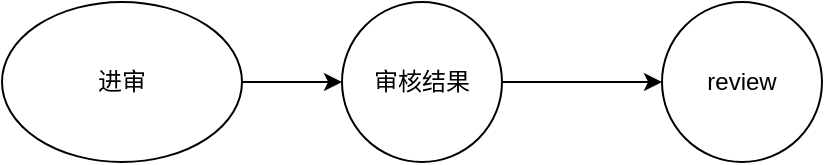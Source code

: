 <mxfile version="24.8.4">
  <diagram name="第 1 页" id="cMxWjH942w8MPsAFWC_G">
    <mxGraphModel dx="1364" dy="766" grid="1" gridSize="10" guides="1" tooltips="1" connect="1" arrows="1" fold="1" page="1" pageScale="1" pageWidth="827" pageHeight="1169" math="0" shadow="0">
      <root>
        <mxCell id="0" />
        <mxCell id="1" parent="0" />
        <mxCell id="ovWHKoEVNM4eLknd3_RJ-3" value="" style="edgeStyle=orthogonalEdgeStyle;rounded=0;orthogonalLoop=1;jettySize=auto;html=1;" edge="1" parent="1" source="ovWHKoEVNM4eLknd3_RJ-1" target="ovWHKoEVNM4eLknd3_RJ-2">
          <mxGeometry relative="1" as="geometry" />
        </mxCell>
        <mxCell id="ovWHKoEVNM4eLknd3_RJ-1" value="进审" style="ellipse;whiteSpace=wrap;html=1;" vertex="1" parent="1">
          <mxGeometry x="130" y="210" width="120" height="80" as="geometry" />
        </mxCell>
        <mxCell id="ovWHKoEVNM4eLknd3_RJ-4" style="edgeStyle=orthogonalEdgeStyle;rounded=0;orthogonalLoop=1;jettySize=auto;html=1;" edge="1" parent="1" source="ovWHKoEVNM4eLknd3_RJ-2">
          <mxGeometry relative="1" as="geometry">
            <mxPoint x="460" y="250" as="targetPoint" />
          </mxGeometry>
        </mxCell>
        <mxCell id="ovWHKoEVNM4eLknd3_RJ-2" value="审核结果" style="ellipse;whiteSpace=wrap;html=1;" vertex="1" parent="1">
          <mxGeometry x="300" y="210" width="80" height="80" as="geometry" />
        </mxCell>
        <mxCell id="ovWHKoEVNM4eLknd3_RJ-5" value="review" style="ellipse;whiteSpace=wrap;html=1;" vertex="1" parent="1">
          <mxGeometry x="460" y="210" width="80" height="80" as="geometry" />
        </mxCell>
      </root>
    </mxGraphModel>
  </diagram>
</mxfile>
